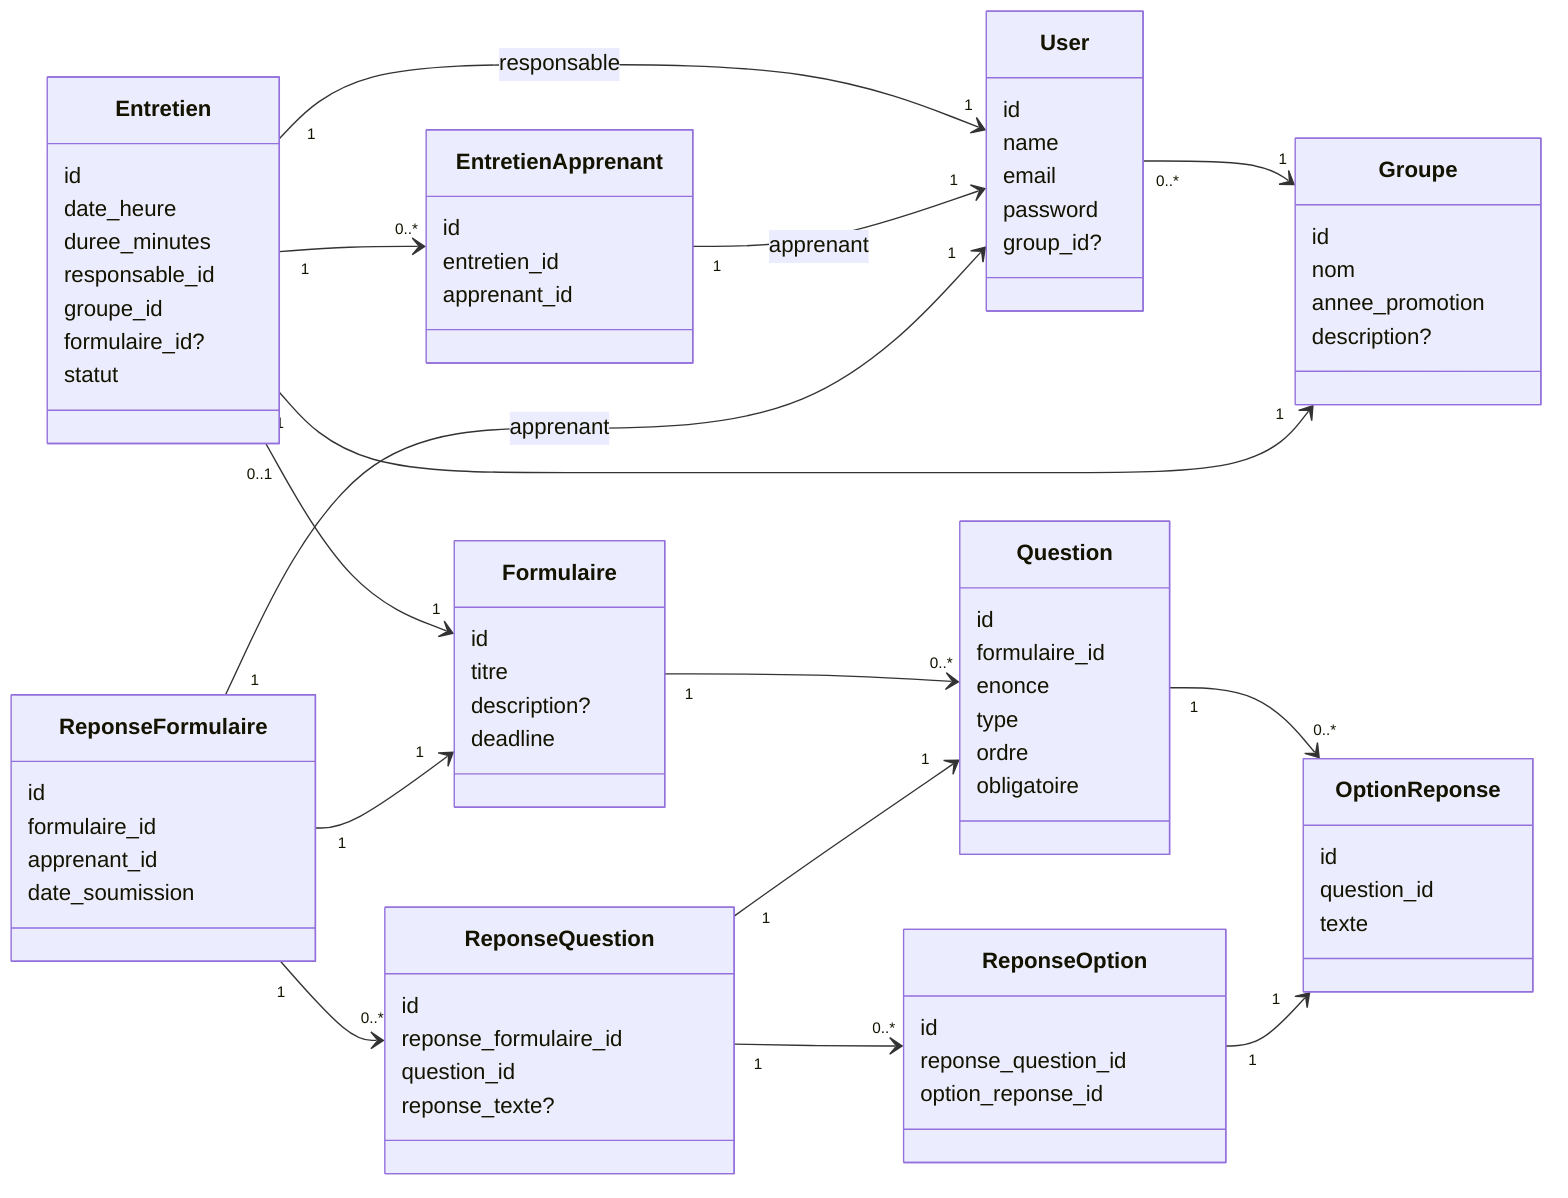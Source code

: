 classDiagram
    direction LR
    %% Entities
    class User {
        id
        name
        email
        password
        group_id?
    }
    class Groupe {
        id
        nom
        annee_promotion
        description?
    }
    class Formulaire {
        id
        titre
        description?
        deadline
    }
    class Question {
        id
        formulaire_id
        enonce
        type
        ordre
        obligatoire
    }
    class OptionReponse {
        id
        question_id
        texte
    }
    class Entretien {
        id
        date_heure
        duree_minutes
        responsable_id
        groupe_id
        formulaire_id?
        statut
    }
    class EntretienApprenant {
        id
        entretien_id
        apprenant_id
    }
    class ReponseFormulaire {
        id
        formulaire_id
        apprenant_id
        date_soumission
    }
    class ReponseQuestion {
        id
        reponse_formulaire_id
        question_id
        reponse_texte?
    }
    class ReponseOption {
        id
        reponse_question_id
        option_reponse_id
    }
    %% Relationships
    User "0..*" --> "1" Groupe
    Formulaire "1" --> "0..*" Question
    Question "1" --> "0..*" OptionReponse
    Entretien "1" --> "1" Groupe
    Entretien "0..1" --> "1" Formulaire
    Entretien "1" --> "1" User : responsable
    Entretien "1" --> "0..*" EntretienApprenant
    EntretienApprenant "1" --> "1" User : apprenant
    ReponseFormulaire "1" --> "1" User : apprenant
    ReponseFormulaire "1" --> "1" Formulaire
    ReponseFormulaire "1" --> "0..*" ReponseQuestion
    ReponseQuestion "1" --> "1" Question
    ReponseQuestion "1" --> "0..*" ReponseOption
    ReponseOption "1" --> "1" OptionReponse